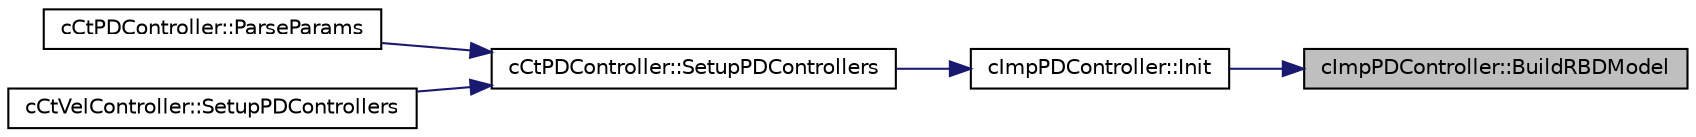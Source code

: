 digraph "cImpPDController::BuildRBDModel"
{
 // LATEX_PDF_SIZE
  edge [fontname="Helvetica",fontsize="10",labelfontname="Helvetica",labelfontsize="10"];
  node [fontname="Helvetica",fontsize="10",shape=record];
  rankdir="RL";
  Node1 [label="cImpPDController::BuildRBDModel",height=0.2,width=0.4,color="black", fillcolor="grey75", style="filled", fontcolor="black",tooltip=" "];
  Node1 -> Node2 [dir="back",color="midnightblue",fontsize="10",style="solid",fontname="Helvetica"];
  Node2 [label="cImpPDController::Init",height=0.2,width=0.4,color="black", fillcolor="white", style="filled",URL="$classc_imp_p_d_controller.html#ad4d672ed8cf9983c9452ab6154142d2e",tooltip=" "];
  Node2 -> Node3 [dir="back",color="midnightblue",fontsize="10",style="solid",fontname="Helvetica"];
  Node3 [label="cCtPDController::SetupPDControllers",height=0.2,width=0.4,color="black", fillcolor="white", style="filled",URL="$classc_ct_p_d_controller.html#ab0a5a9e77beaa6f5d7e06d863c8c35f7",tooltip=" "];
  Node3 -> Node4 [dir="back",color="midnightblue",fontsize="10",style="solid",fontname="Helvetica"];
  Node4 [label="cCtPDController::ParseParams",height=0.2,width=0.4,color="black", fillcolor="white", style="filled",URL="$classc_ct_p_d_controller.html#a3b432cf6aeba405c5c535cc32e54f2fe",tooltip=" "];
  Node3 -> Node5 [dir="back",color="midnightblue",fontsize="10",style="solid",fontname="Helvetica"];
  Node5 [label="cCtVelController::SetupPDControllers",height=0.2,width=0.4,color="black", fillcolor="white", style="filled",URL="$classc_ct_vel_controller.html#a4589995099152d0beb52d0c7f1cf125d",tooltip=" "];
}
